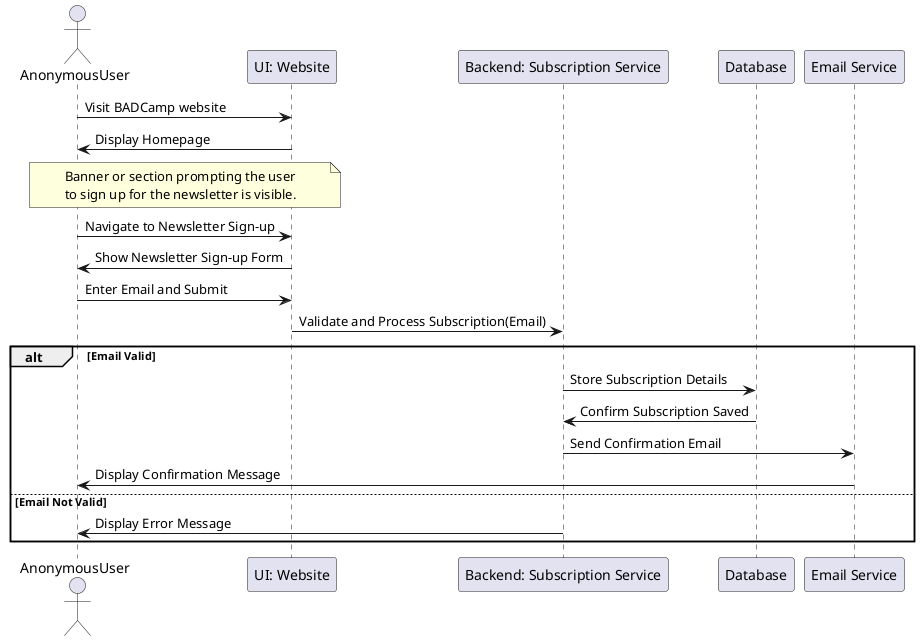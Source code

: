 @startuml BADCamp Newsletter Subscription

actor AnonymousUser as user
participant "UI: Website" as UI
participant "Backend: Subscription Service" as BackendSubscription
participant "Database" as DB
participant "Email Service" as EmailService

user -> UI: Visit BADCamp website
UI -> user: Display Homepage

note over user, UI
  Banner or section prompting the user
  to sign up for the newsletter is visible.
end note

user -> UI: Navigate to Newsletter Sign-up
UI -> user: Show Newsletter Sign-up Form

user -> UI: Enter Email and Submit
UI -> BackendSubscription: Validate and Process Subscription(Email)

alt Email Valid 
    BackendSubscription -> DB: Store Subscription Details
    DB -> BackendSubscription: Confirm Subscription Saved
    BackendSubscription -> EmailService: Send Confirmation Email
    EmailService -> user: Display Confirmation Message
else Email Not Valid
    BackendSubscription -> user: Display Error Message
end

@enduml